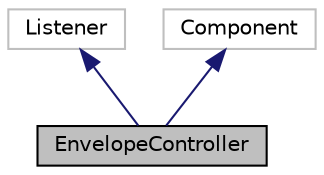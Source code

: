 digraph "EnvelopeController"
{
  edge [fontname="Helvetica",fontsize="10",labelfontname="Helvetica",labelfontsize="10"];
  node [fontname="Helvetica",fontsize="10",shape=record];
  Node1 [label="EnvelopeController",height=0.2,width=0.4,color="black", fillcolor="grey75", style="filled", fontcolor="black"];
  Node2 -> Node1 [dir="back",color="midnightblue",fontsize="10",style="solid",fontname="Helvetica"];
  Node2 [label="Listener",height=0.2,width=0.4,color="grey75", fillcolor="white", style="filled"];
  Node3 -> Node1 [dir="back",color="midnightblue",fontsize="10",style="solid",fontname="Helvetica"];
  Node3 [label="Component",height=0.2,width=0.4,color="grey75", fillcolor="white", style="filled"];
}
